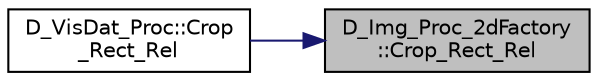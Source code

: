 digraph "D_Img_Proc_2dFactory::Crop_Rect_Rel"
{
 // LATEX_PDF_SIZE
  edge [fontname="Helvetica",fontsize="10",labelfontname="Helvetica",labelfontsize="10"];
  node [fontname="Helvetica",fontsize="10",shape=record];
  rankdir="RL";
  Node1 [label="D_Img_Proc_2dFactory\l::Crop_Rect_Rel",height=0.2,width=0.4,color="black", fillcolor="grey75", style="filled", fontcolor="black",tooltip=" "];
  Node1 -> Node2 [dir="back",color="midnightblue",fontsize="10",style="solid",fontname="Helvetica"];
  Node2 [label="D_VisDat_Proc::Crop\l_Rect_Rel",height=0.2,width=0.4,color="black", fillcolor="white", style="filled",URL="$class_d___vis_dat___proc.html#a7582adb5d5a5dbc336e8111e66e41908",tooltip=" "];
}
